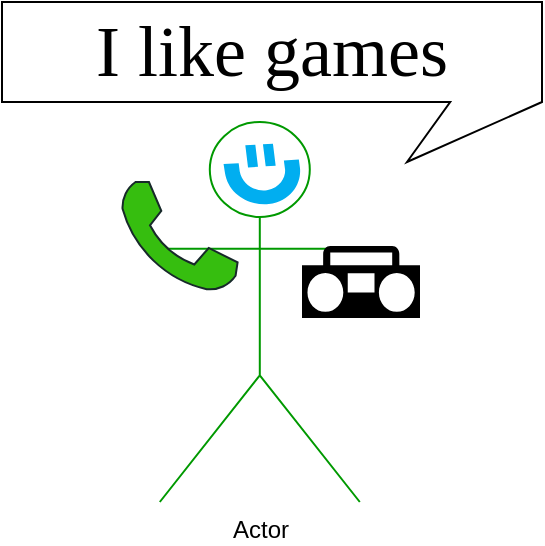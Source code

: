 <mxfile>
    <diagram id="R2lEEEUBdFMjLlhIrx00" name="Page-1">
        <mxGraphModel dx="765" dy="397" grid="1" gridSize="10" guides="1" tooltips="1" connect="1" arrows="1" fold="1" page="1" pageScale="1" pageWidth="850" pageHeight="1100" math="0" shadow="0" extFonts="Permanent Marker^https://fonts.googleapis.com/css?family=Permanent+Marker">
            <root>
                <mxCell id="0"/>
                <mxCell id="1" parent="0"/>
                <mxCell id="2" value="Actor" style="shape=umlActor;verticalLabelPosition=bottom;verticalAlign=top;html=1;outlineConnect=0;strokeColor=#009900;" vertex="1" parent="1">
                    <mxGeometry x="318.9" y="100" width="100" height="190" as="geometry"/>
                </mxCell>
                <mxCell id="3" value="&lt;font face=&quot;Assistant&quot; style=&quot;font-size: 36px&quot;&gt;I like games&lt;/font&gt;" style="shape=callout;whiteSpace=wrap;html=1;perimeter=calloutPerimeter;size=30;position=0.83;base=120;position2=0.75;" vertex="1" parent="1">
                    <mxGeometry x="240" y="40" width="270" height="80" as="geometry"/>
                </mxCell>
                <mxCell id="5" value="" style="dashed=0;outlineConnect=0;html=1;align=center;labelPosition=center;verticalLabelPosition=bottom;verticalAlign=top;shape=mxgraph.weblogos.sonico;fillColor=#01AEF0;strokeColor=none;fontSize=36;rotation=15;" vertex="1" parent="1">
                    <mxGeometry x="350" y="110" width="40" height="33.2" as="geometry"/>
                </mxCell>
                <mxCell id="6" value="" style="dashed=0;outlineConnect=0;html=1;align=center;labelPosition=center;verticalLabelPosition=bottom;verticalAlign=top;shape=mxgraph.weblogos.phone;fillColor=#36BE0F;strokeColor=#17292A;fontSize=36;" vertex="1" parent="1">
                    <mxGeometry x="300" y="130" width="57.8" height="54.2" as="geometry"/>
                </mxCell>
                <mxCell id="7" value="" style="shape=mxgraph.signs.tech.radio;html=1;pointerEvents=1;fillColor=#000000;strokeColor=none;verticalLabelPosition=bottom;verticalAlign=top;align=center;sketch=0;fontSize=36;" vertex="1" parent="1">
                    <mxGeometry x="390" y="162" width="59" height="36" as="geometry"/>
                </mxCell>
            </root>
        </mxGraphModel>
    </diagram>
</mxfile>